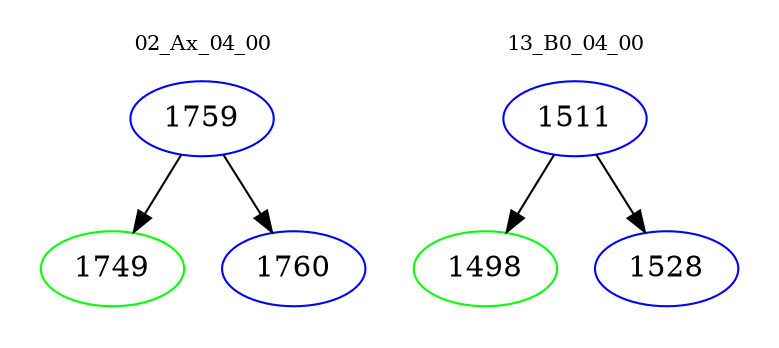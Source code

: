 digraph{
subgraph cluster_0 {
color = white
label = "02_Ax_04_00";
fontsize=10;
T0_1759 [label="1759", color="blue"]
T0_1759 -> T0_1749 [color="black"]
T0_1749 [label="1749", color="green"]
T0_1759 -> T0_1760 [color="black"]
T0_1760 [label="1760", color="blue"]
}
subgraph cluster_1 {
color = white
label = "13_B0_04_00";
fontsize=10;
T1_1511 [label="1511", color="blue"]
T1_1511 -> T1_1498 [color="black"]
T1_1498 [label="1498", color="green"]
T1_1511 -> T1_1528 [color="black"]
T1_1528 [label="1528", color="blue"]
}
}
